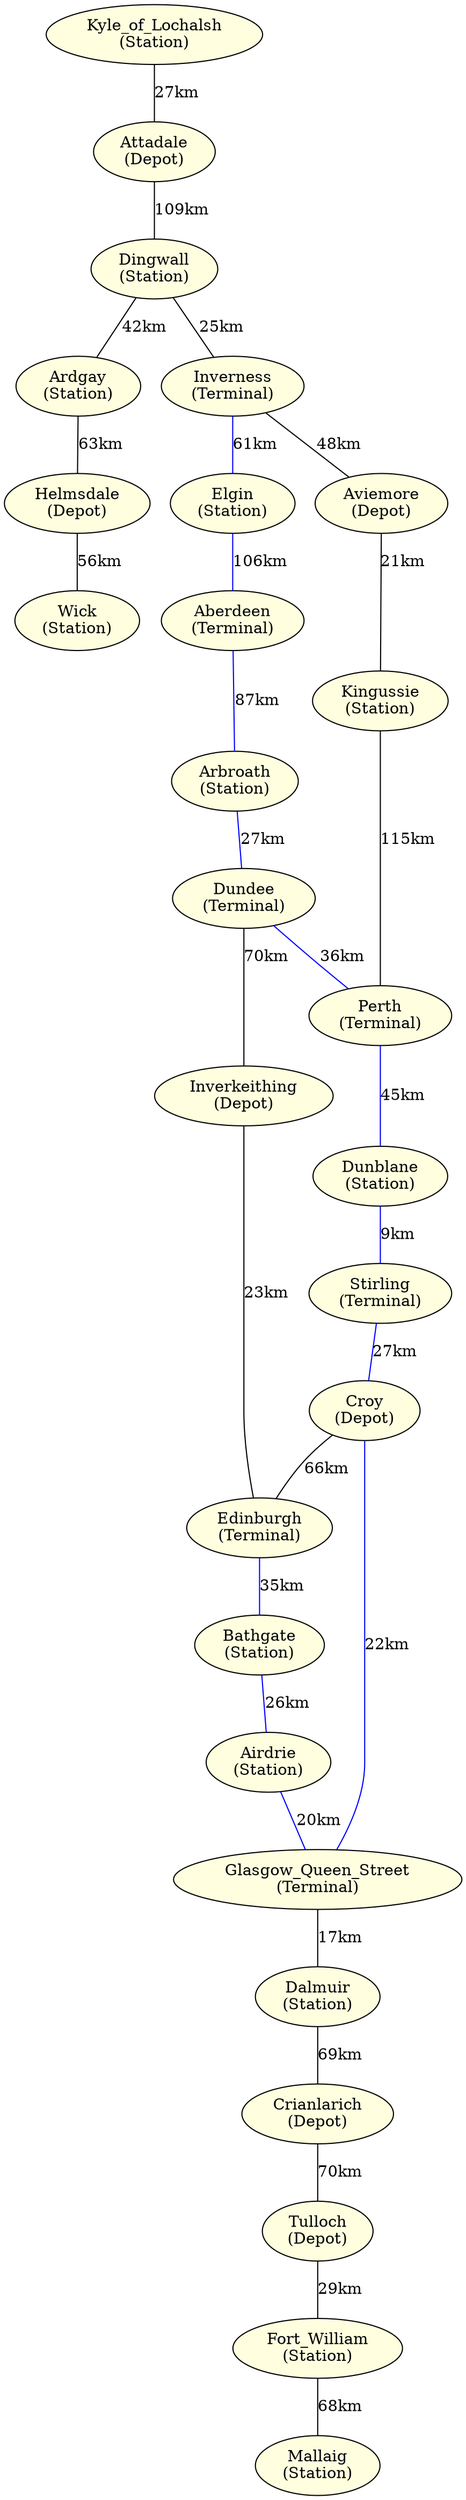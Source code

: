 graph RailwayNetwork {
  node [shape=ellipse, style=filled, fillcolor=lightyellow];
  1 [label="Kyle_of_Lochalsh\n(Station)"];
  1 -- 2 [label="27km", color=black];
  2 [label="Attadale\n(Depot)"];
  2 -- 3 [label="109km", color=black];
  3 [label="Dingwall\n(Station)"];
  3 -- 4 [label="42km", color=black];
  3 -- 7 [label="25km", color=black];
  4 [label="Ardgay\n(Station)"];
  4 -- 5 [label="63km", color=black];
  5 [label="Helmsdale\n(Depot)"];
  5 -- 6 [label="56km", color=black];
  6 [label="Wick\n(Station)"];
  7 [label="Inverness\n(Terminal)"];
  7 -- 8 [label="61km", color=blue];
  7 -- 13 [label="48km", color=black];
  8 [label="Elgin\n(Station)"];
  8 -- 9 [label="106km", color=blue];
  9 [label="Aberdeen\n(Terminal)"];
  9 -- 10 [label="87km", color=blue];
  10 [label="Arbroath\n(Station)"];
  10 -- 11 [label="27km", color=blue];
  11 [label="Dundee\n(Terminal)"];
  11 -- 12 [label="70km", color=black];
  11 -- 15 [label="36km", color=blue];
  12 [label="Inverkeithing\n(Depot)"];
  12 -- 19 [label="23km", color=black];
  13 [label="Aviemore\n(Depot)"];
  13 -- 14 [label="21km", color=black];
  14 [label="Kingussie\n(Station)"];
  14 -- 15 [label="115km", color=black];
  15 [label="Perth\n(Terminal)"];
  15 -- 16 [label="45km", color=blue];
  16 [label="Dunblane\n(Station)"];
  16 -- 17 [label="9km", color=blue];
  17 [label="Stirling\n(Terminal)"];
  17 -- 18 [label="27km", color=blue];
  18 [label="Croy\n(Depot)"];
  18 -- 19 [label="66km", color=black];
  18 -- 22 [label="22km", color=blue];
  19 [label="Edinburgh\n(Terminal)"];
  19 -- 20 [label="35km", color=blue];
  20 [label="Bathgate\n(Station)"];
  20 -- 21 [label="26km", color=blue];
  21 [label="Airdrie\n(Station)"];
  21 -- 22 [label="20km", color=blue];
  22 [label="Glasgow_Queen_Street\n(Terminal)"];
  22 -- 23 [label="17km", color=black];
  23 [label="Dalmuir\n(Station)"];
  23 -- 24 [label="69km", color=black];
  24 [label="Crianlarich\n(Depot)"];
  24 -- 25 [label="70km", color=black];
  25 [label="Tulloch\n(Depot)"];
  25 -- 26 [label="29km", color=black];
  26 [label="Fort_William\n(Station)"];
  26 -- 27 [label="68km", color=black];
  27 [label="Mallaig\n(Station)"];
}
